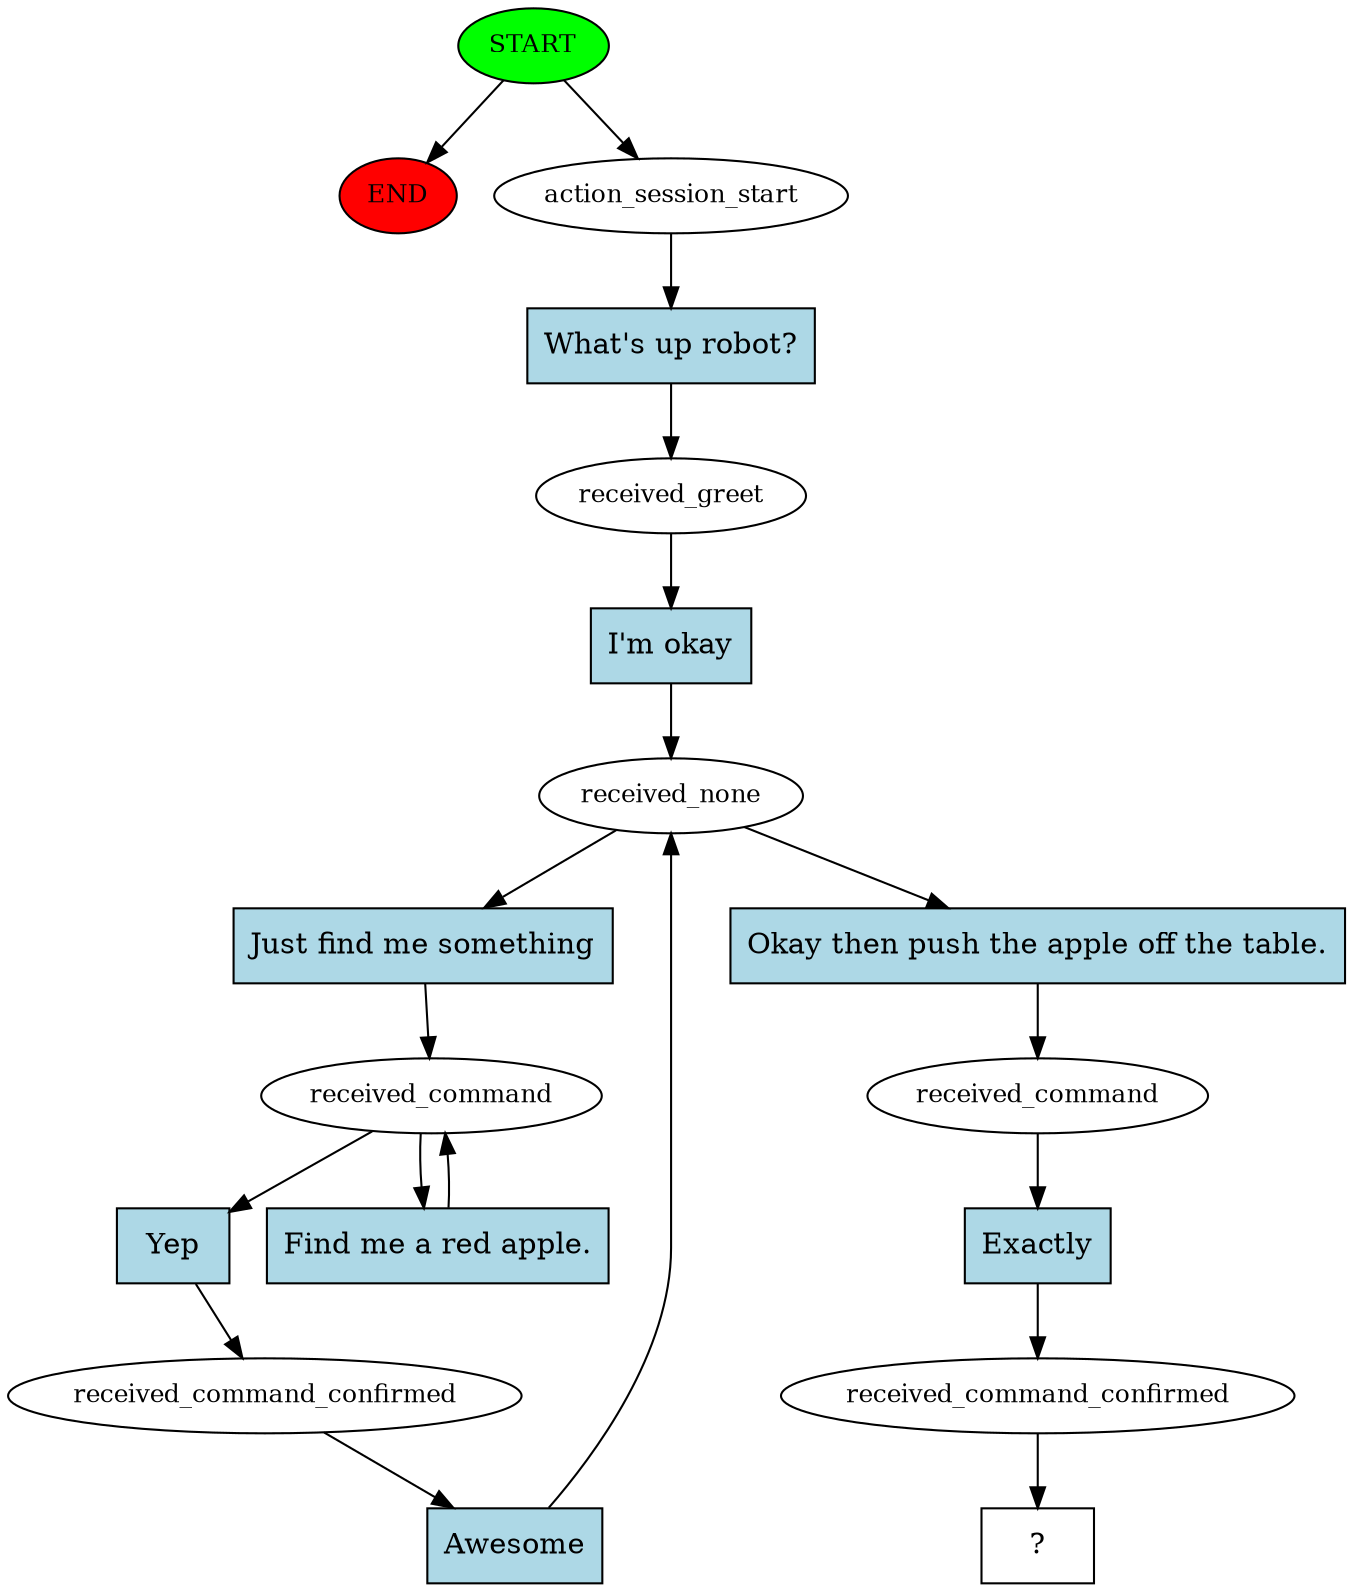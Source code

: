 digraph  {
0 [class="start active", fillcolor=green, fontsize=12, label=START, style=filled];
"-1" [class=end, fillcolor=red, fontsize=12, label=END, style=filled];
1 [class=active, fontsize=12, label=action_session_start];
2 [class=active, fontsize=12, label=received_greet];
3 [class=active, fontsize=12, label=received_none];
4 [class=active, fontsize=12, label=received_command];
6 [class=active, fontsize=12, label=received_command_confirmed];
8 [class=active, fontsize=12, label=received_command];
9 [class=active, fontsize=12, label=received_command_confirmed];
10 [class="intent dashed active", label="  ?  ", shape=rect];
11 [class="intent active", fillcolor=lightblue, label="What's up robot?", shape=rect, style=filled];
12 [class="intent active", fillcolor=lightblue, label="I'm okay", shape=rect, style=filled];
13 [class="intent active", fillcolor=lightblue, label="Just find me something", shape=rect, style=filled];
14 [class="intent active", fillcolor=lightblue, label="Okay then push the apple off the table.", shape=rect, style=filled];
15 [class="intent active", fillcolor=lightblue, label=Yep, shape=rect, style=filled];
16 [class="intent active", fillcolor=lightblue, label="Find me a red apple.", shape=rect, style=filled];
17 [class="intent active", fillcolor=lightblue, label=Awesome, shape=rect, style=filled];
18 [class="intent active", fillcolor=lightblue, label=Exactly, shape=rect, style=filled];
0 -> "-1"  [class="", key=NONE, label=""];
0 -> 1  [class=active, key=NONE, label=""];
1 -> 11  [class=active, key=0];
2 -> 12  [class=active, key=0];
3 -> 13  [class=active, key=0];
3 -> 14  [class=active, key=0];
4 -> 15  [class=active, key=0];
4 -> 16  [class=active, key=0];
6 -> 17  [class=active, key=0];
8 -> 18  [class=active, key=0];
9 -> 10  [class=active, key=NONE, label=""];
11 -> 2  [class=active, key=0];
12 -> 3  [class=active, key=0];
13 -> 4  [class=active, key=0];
14 -> 8  [class=active, key=0];
15 -> 6  [class=active, key=0];
16 -> 4  [class=active, key=0];
17 -> 3  [class=active, key=0];
18 -> 9  [class=active, key=0];
}
